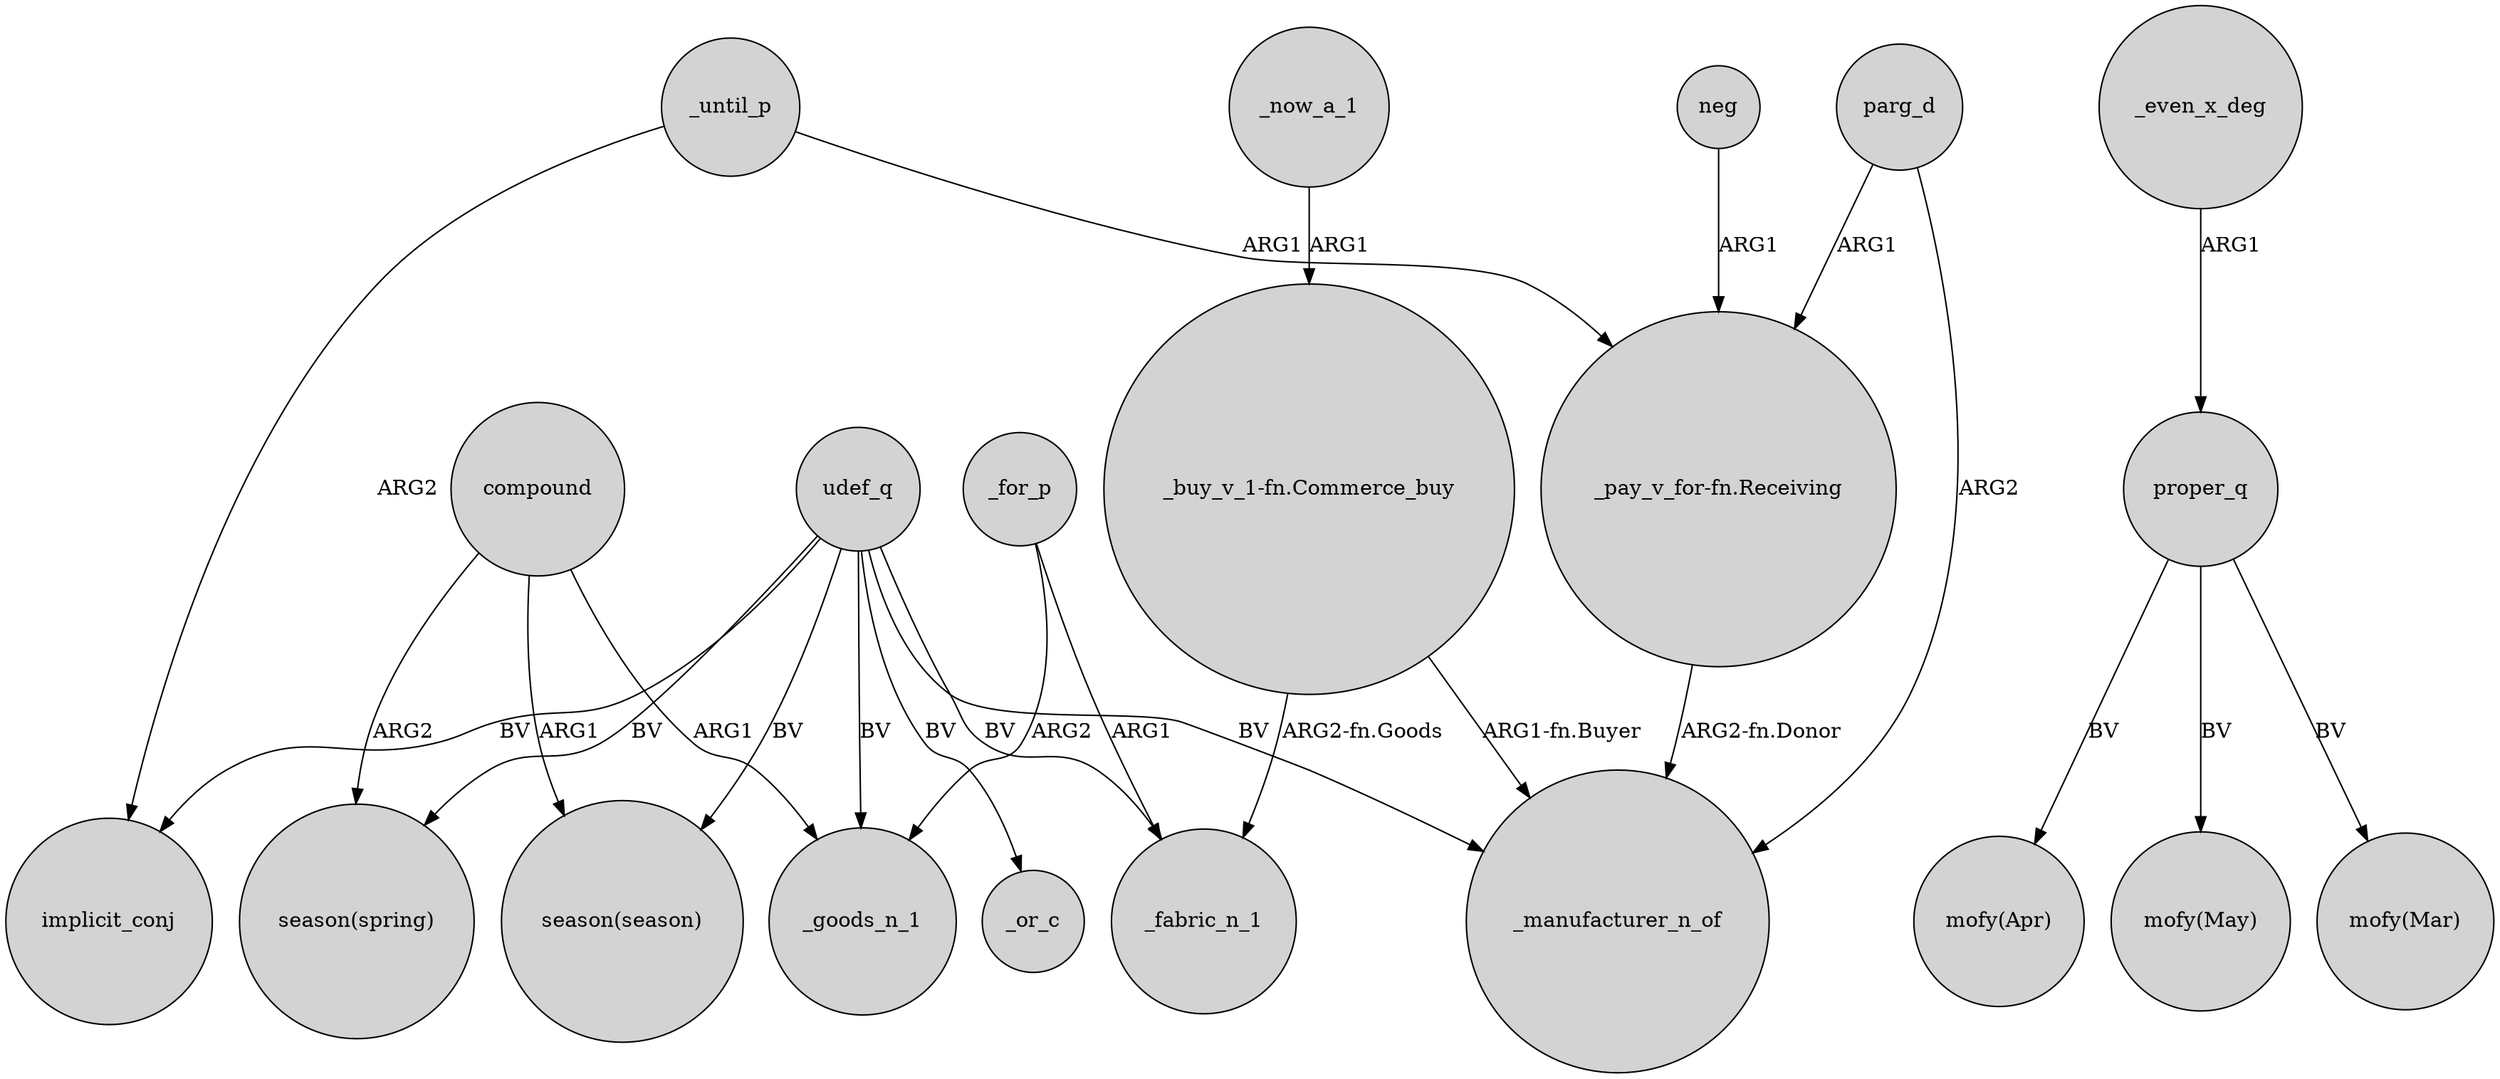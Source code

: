digraph {
	node [shape=circle style=filled]
	"_buy_v_1-fn.Commerce_buy" -> _fabric_n_1 [label="ARG2-fn.Goods"]
	proper_q -> "mofy(Apr)" [label=BV]
	udef_q -> _fabric_n_1 [label=BV]
	"_pay_v_for-fn.Receiving" -> _manufacturer_n_of [label="ARG2-fn.Donor"]
	udef_q -> "season(season)" [label=BV]
	_for_p -> _fabric_n_1 [label=ARG1]
	_even_x_deg -> proper_q [label=ARG1]
	"_buy_v_1-fn.Commerce_buy" -> _manufacturer_n_of [label="ARG1-fn.Buyer"]
	proper_q -> "mofy(May)" [label=BV]
	udef_q -> _or_c [label=BV]
	compound -> "season(season)" [label=ARG1]
	_until_p -> implicit_conj [label=ARG2]
	udef_q -> _manufacturer_n_of [label=BV]
	_now_a_1 -> "_buy_v_1-fn.Commerce_buy" [label=ARG1]
	_until_p -> "_pay_v_for-fn.Receiving" [label=ARG1]
	udef_q -> "season(spring)" [label=BV]
	udef_q -> _goods_n_1 [label=BV]
	parg_d -> _manufacturer_n_of [label=ARG2]
	compound -> _goods_n_1 [label=ARG1]
	proper_q -> "mofy(Mar)" [label=BV]
	neg -> "_pay_v_for-fn.Receiving" [label=ARG1]
	udef_q -> implicit_conj [label=BV]
	parg_d -> "_pay_v_for-fn.Receiving" [label=ARG1]
	compound -> "season(spring)" [label=ARG2]
	_for_p -> _goods_n_1 [label=ARG2]
}
